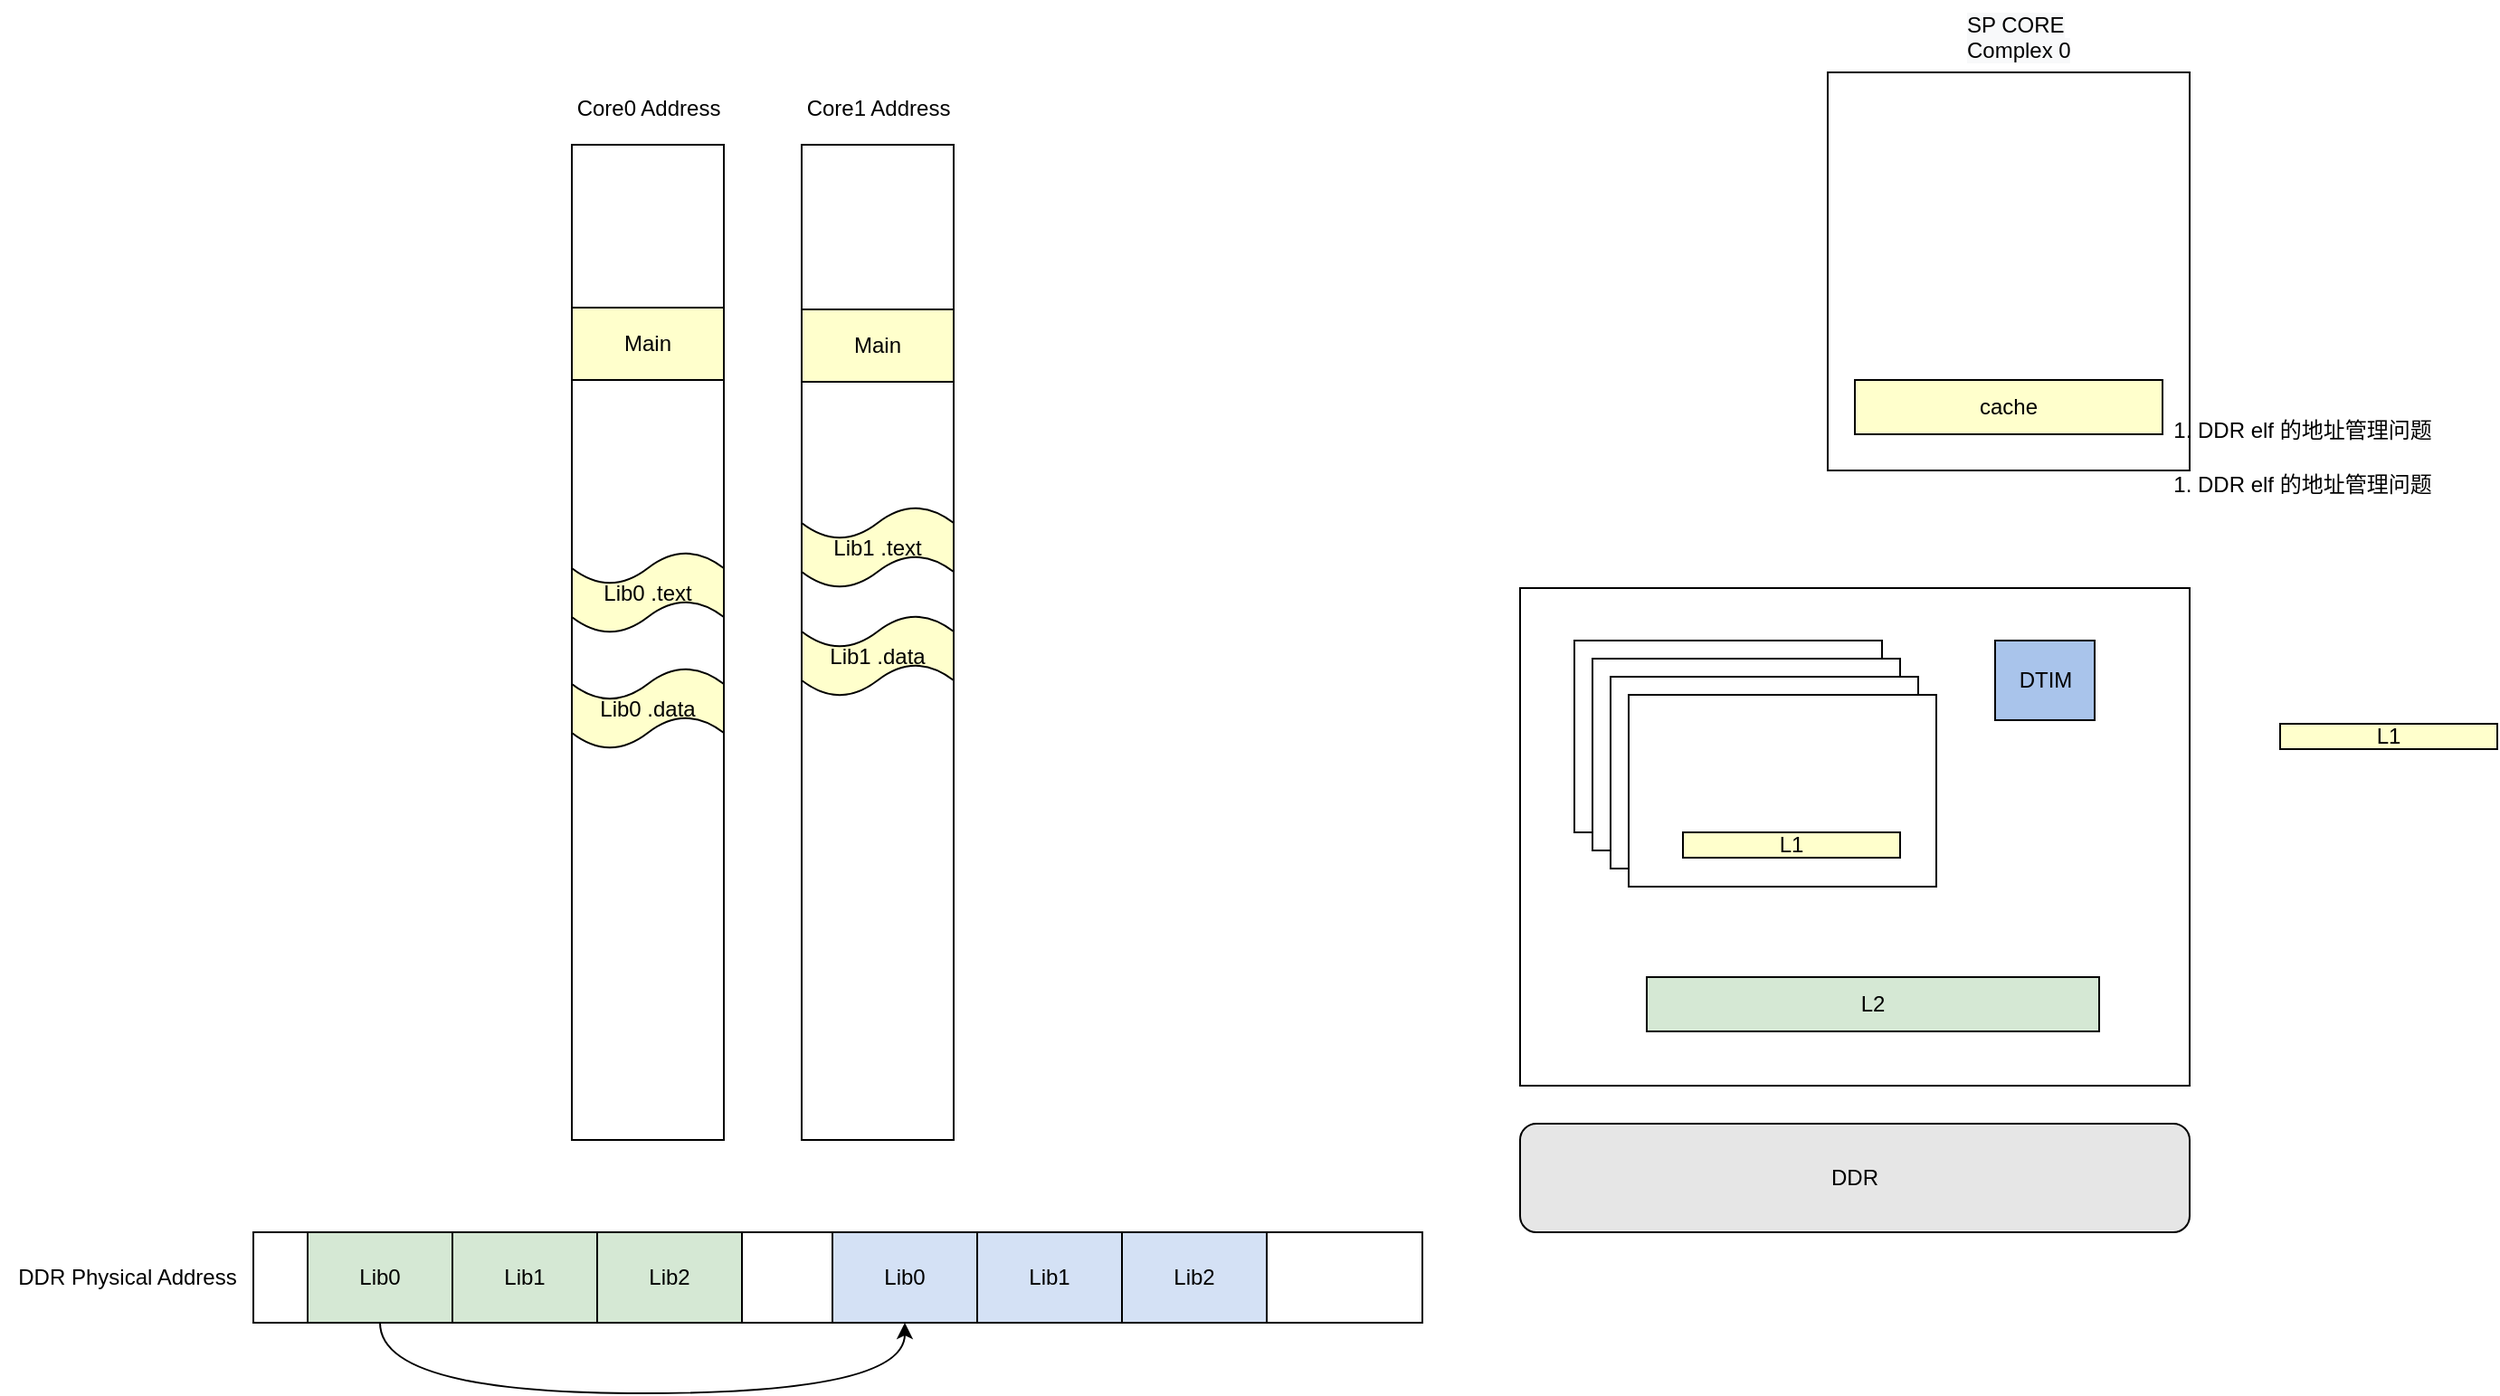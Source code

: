 <mxfile version="15.9.1" type="github">
  <diagram id="i7QMW1x5K39RaPrYkrut" name="Page-1">
    <mxGraphModel dx="1202" dy="446" grid="1" gridSize="10" guides="1" tooltips="1" connect="1" arrows="1" fold="1" page="1" pageScale="1" pageWidth="827" pageHeight="1169" math="0" shadow="0">
      <root>
        <mxCell id="0" />
        <mxCell id="1" parent="0" />
        <mxCell id="UY1nmOvBTnCcTEySD0qH-19" value="" style="rounded=0;whiteSpace=wrap;html=1;shadow=0;fillColor=#FFFFFF;" parent="1" vertex="1">
          <mxGeometry x="553" y="160" width="84" height="550" as="geometry" />
        </mxCell>
        <mxCell id="5-YmETOSnR6zZhraZ0Ge-9" value="" style="rounded=0;whiteSpace=wrap;html=1;shadow=0;fillColor=#FFFFFF;" parent="1" vertex="1">
          <mxGeometry x="1120" y="120" width="200" height="220" as="geometry" />
        </mxCell>
        <mxCell id="5-YmETOSnR6zZhraZ0Ge-8" value="" style="rounded=0;whiteSpace=wrap;html=1;shadow=0;fillColor=#FFFFFF;" parent="1" vertex="1">
          <mxGeometry x="250" y="761" width="646" height="50" as="geometry" />
        </mxCell>
        <mxCell id="5-YmETOSnR6zZhraZ0Ge-15" value="1. DDR elf 的地址管理问题&lt;br&gt;&lt;br&gt;" style="text;html=1;align=center;verticalAlign=middle;resizable=0;points=[];autosize=1;" parent="1" vertex="1">
          <mxGeometry x="1302" y="310" width="160" height="30" as="geometry" />
        </mxCell>
        <mxCell id="5-YmETOSnR6zZhraZ0Ge-16" value="1. DDR elf 的地址管理问题&lt;br&gt;&lt;br&gt;" style="text;html=1;align=center;verticalAlign=middle;resizable=0;points=[];autosize=1;" parent="1" vertex="1">
          <mxGeometry x="1302" y="340" width="160" height="30" as="geometry" />
        </mxCell>
        <mxCell id="5-YmETOSnR6zZhraZ0Ge-18" value="cache" style="rounded=0;whiteSpace=wrap;html=1;shadow=0;fillColor=#FFFFCC;" parent="1" vertex="1">
          <mxGeometry x="1135" y="290" width="170" height="30" as="geometry" />
        </mxCell>
        <mxCell id="5-YmETOSnR6zZhraZ0Ge-19" value="&lt;span style=&quot;color: rgb(0 , 0 , 0) ; font-family: &amp;#34;helvetica&amp;#34; ; font-size: 12px ; font-style: normal ; font-weight: 400 ; letter-spacing: normal ; text-align: center ; text-indent: 0px ; text-transform: none ; word-spacing: 0px ; background-color: rgb(248 , 249 , 250) ; display: inline ; float: none&quot;&gt;SP CORE Complex 0&lt;/span&gt;" style="text;whiteSpace=wrap;html=1;" parent="1" vertex="1">
          <mxGeometry x="1195" y="80" width="90" height="30" as="geometry" />
        </mxCell>
        <mxCell id="UY1nmOvBTnCcTEySD0qH-1" value="" style="rounded=0;whiteSpace=wrap;html=1;shadow=0;fillColor=#FFFFFF;" parent="1" vertex="1">
          <mxGeometry x="426" y="160" width="84" height="550" as="geometry" />
        </mxCell>
        <mxCell id="UY1nmOvBTnCcTEySD0qH-3" value="Core0 Address" style="text;html=1;align=center;verticalAlign=middle;resizable=0;points=[];autosize=1;" parent="1" vertex="1">
          <mxGeometry x="423" y="130" width="90" height="20" as="geometry" />
        </mxCell>
        <mxCell id="UY1nmOvBTnCcTEySD0qH-6" value="Core1 Address" style="text;html=1;align=center;verticalAlign=middle;resizable=0;points=[];autosize=1;" parent="1" vertex="1">
          <mxGeometry x="550" y="130" width="90" height="20" as="geometry" />
        </mxCell>
        <mxCell id="UY1nmOvBTnCcTEySD0qH-11" style="edgeStyle=orthogonalEdgeStyle;curved=1;rounded=0;orthogonalLoop=1;jettySize=auto;html=1;entryX=0.5;entryY=1;entryDx=0;entryDy=0;exitX=0.5;exitY=1;exitDx=0;exitDy=0;" parent="1" source="5-YmETOSnR6zZhraZ0Ge-2" target="R1AbXFqnV56_-vrtafIi-7" edge="1">
          <mxGeometry relative="1" as="geometry">
            <Array as="points">
              <mxPoint x="320" y="850" />
              <mxPoint x="610" y="850" />
            </Array>
          </mxGeometry>
        </mxCell>
        <mxCell id="5-YmETOSnR6zZhraZ0Ge-2" value="Lib0" style="rounded=0;whiteSpace=wrap;html=1;fillColor=#D5E8D4;direction=east;" parent="1" vertex="1">
          <mxGeometry x="280" y="761" width="80" height="50" as="geometry" />
        </mxCell>
        <mxCell id="5-YmETOSnR6zZhraZ0Ge-4" value="&lt;span&gt;Lib1&lt;/span&gt;" style="rounded=0;whiteSpace=wrap;html=1;fillColor=#D5E8D4;direction=east;" parent="1" vertex="1">
          <mxGeometry x="360" y="761" width="80" height="50" as="geometry" />
        </mxCell>
        <mxCell id="5-YmETOSnR6zZhraZ0Ge-5" value="&lt;span&gt;Lib2&lt;/span&gt;" style="rounded=0;whiteSpace=wrap;html=1;fillColor=#D5E8D4;direction=east;" parent="1" vertex="1">
          <mxGeometry x="440" y="761" width="80" height="50" as="geometry" />
        </mxCell>
        <mxCell id="R1AbXFqnV56_-vrtafIi-7" value="Lib0" style="rounded=0;whiteSpace=wrap;html=1;fillColor=#D4E1F5;direction=east;" parent="1" vertex="1">
          <mxGeometry x="570" y="761" width="80" height="50" as="geometry" />
        </mxCell>
        <mxCell id="R1AbXFqnV56_-vrtafIi-8" value="&lt;span&gt;Lib1&lt;/span&gt;" style="rounded=0;whiteSpace=wrap;html=1;fillColor=#D4E1F5;direction=east;" parent="1" vertex="1">
          <mxGeometry x="650" y="761" width="80" height="50" as="geometry" />
        </mxCell>
        <mxCell id="R1AbXFqnV56_-vrtafIi-9" value="&lt;span&gt;Lib2&lt;/span&gt;" style="rounded=0;whiteSpace=wrap;html=1;fillColor=#D4E1F5;direction=east;" parent="1" vertex="1">
          <mxGeometry x="730" y="761" width="80" height="50" as="geometry" />
        </mxCell>
        <mxCell id="UY1nmOvBTnCcTEySD0qH-9" value="DDR Physical Address" style="text;html=1;align=center;verticalAlign=middle;resizable=0;points=[];autosize=1;strokeColor=none;fillColor=none;" parent="1" vertex="1">
          <mxGeometry x="110" y="776" width="140" height="20" as="geometry" />
        </mxCell>
        <mxCell id="UY1nmOvBTnCcTEySD0qH-10" style="edgeStyle=orthogonalEdgeStyle;rounded=0;orthogonalLoop=1;jettySize=auto;html=1;exitX=0.5;exitY=1;exitDx=0;exitDy=0;" parent="1" source="UY1nmOvBTnCcTEySD0qH-1" target="UY1nmOvBTnCcTEySD0qH-1" edge="1">
          <mxGeometry relative="1" as="geometry" />
        </mxCell>
        <mxCell id="UY1nmOvBTnCcTEySD0qH-16" value="Lib0 .text" style="shape=tape;whiteSpace=wrap;html=1;fillColor=#FFFFCC;" parent="1" vertex="1">
          <mxGeometry x="426" y="385" width="84" height="45" as="geometry" />
        </mxCell>
        <mxCell id="UY1nmOvBTnCcTEySD0qH-17" value="Lib0 .data" style="shape=tape;whiteSpace=wrap;html=1;fillColor=#FFFFCC;" parent="1" vertex="1">
          <mxGeometry x="426" y="449" width="84" height="45" as="geometry" />
        </mxCell>
        <mxCell id="UY1nmOvBTnCcTEySD0qH-18" value="Lib1 .text" style="shape=tape;whiteSpace=wrap;html=1;fillColor=#FFFFCC;" parent="1" vertex="1">
          <mxGeometry x="553" y="360" width="84" height="45" as="geometry" />
        </mxCell>
        <mxCell id="UY1nmOvBTnCcTEySD0qH-20" value="Main" style="rounded=0;whiteSpace=wrap;html=1;shadow=0;fillColor=#FFFFCC;" parent="1" vertex="1">
          <mxGeometry x="553" y="251" width="84" height="40" as="geometry" />
        </mxCell>
        <mxCell id="UY1nmOvBTnCcTEySD0qH-21" value="Main" style="rounded=0;whiteSpace=wrap;html=1;shadow=0;fillColor=#FFFFCC;" parent="1" vertex="1">
          <mxGeometry x="426" y="250" width="84" height="40" as="geometry" />
        </mxCell>
        <mxCell id="UY1nmOvBTnCcTEySD0qH-22" value="Lib1 .data" style="shape=tape;whiteSpace=wrap;html=1;fillColor=#FFFFCC;" parent="1" vertex="1">
          <mxGeometry x="553" y="420" width="84" height="45" as="geometry" />
        </mxCell>
        <mxCell id="-TkV1AA6lkXoR1iK7Sbg-1" value="" style="rounded=0;whiteSpace=wrap;html=1;" vertex="1" parent="1">
          <mxGeometry x="950" y="405" width="370" height="275" as="geometry" />
        </mxCell>
        <mxCell id="-TkV1AA6lkXoR1iK7Sbg-10" value="L2" style="rounded=0;whiteSpace=wrap;html=1;fillColor=#D5E8D4;" vertex="1" parent="1">
          <mxGeometry x="1020" y="620" width="250" height="30" as="geometry" />
        </mxCell>
        <mxCell id="-TkV1AA6lkXoR1iK7Sbg-11" value="" style="rounded=0;whiteSpace=wrap;html=1;" vertex="1" parent="1">
          <mxGeometry x="980" y="434" width="170" height="106" as="geometry" />
        </mxCell>
        <mxCell id="-TkV1AA6lkXoR1iK7Sbg-12" value="" style="rounded=0;whiteSpace=wrap;html=1;" vertex="1" parent="1">
          <mxGeometry x="990" y="444" width="170" height="106" as="geometry" />
        </mxCell>
        <mxCell id="-TkV1AA6lkXoR1iK7Sbg-13" value="" style="rounded=0;whiteSpace=wrap;html=1;" vertex="1" parent="1">
          <mxGeometry x="1000" y="454" width="170" height="106" as="geometry" />
        </mxCell>
        <mxCell id="-TkV1AA6lkXoR1iK7Sbg-14" value="" style="rounded=0;whiteSpace=wrap;html=1;" vertex="1" parent="1">
          <mxGeometry x="1010" y="464" width="170" height="106" as="geometry" />
        </mxCell>
        <mxCell id="-TkV1AA6lkXoR1iK7Sbg-15" value="L1" style="rounded=0;whiteSpace=wrap;html=1;fillColor=#FFFFCC;" vertex="1" parent="1">
          <mxGeometry x="1040" y="540" width="120" height="14" as="geometry" />
        </mxCell>
        <mxCell id="-TkV1AA6lkXoR1iK7Sbg-16" value="DDR" style="rounded=1;whiteSpace=wrap;html=1;fillColor=#E6E6E6;" vertex="1" parent="1">
          <mxGeometry x="950" y="701" width="370" height="60" as="geometry" />
        </mxCell>
        <mxCell id="-TkV1AA6lkXoR1iK7Sbg-17" value="DTIM" style="rounded=0;whiteSpace=wrap;html=1;fillColor=#A9C4EB;" vertex="1" parent="1">
          <mxGeometry x="1212.5" y="434" width="55" height="44" as="geometry" />
        </mxCell>
        <mxCell id="-TkV1AA6lkXoR1iK7Sbg-18" value="L1" style="rounded=0;whiteSpace=wrap;html=1;fillColor=#FFFFCC;" vertex="1" parent="1">
          <mxGeometry x="1370" y="480" width="120" height="14" as="geometry" />
        </mxCell>
      </root>
    </mxGraphModel>
  </diagram>
</mxfile>
